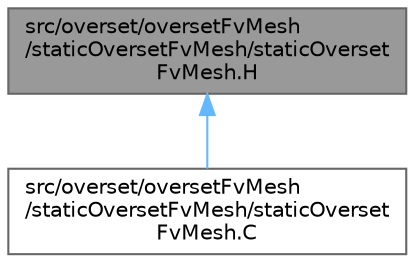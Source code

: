 digraph "src/overset/oversetFvMesh/staticOversetFvMesh/staticOversetFvMesh.H"
{
 // LATEX_PDF_SIZE
  bgcolor="transparent";
  edge [fontname=Helvetica,fontsize=10,labelfontname=Helvetica,labelfontsize=10];
  node [fontname=Helvetica,fontsize=10,shape=box,height=0.2,width=0.4];
  Node1 [id="Node000001",label="src/overset/oversetFvMesh\l/staticOversetFvMesh/staticOverset\lFvMesh.H",height=0.2,width=0.4,color="gray40", fillcolor="grey60", style="filled", fontcolor="black",tooltip=" "];
  Node1 -> Node2 [id="edge1_Node000001_Node000002",dir="back",color="steelblue1",style="solid",tooltip=" "];
  Node2 [id="Node000002",label="src/overset/oversetFvMesh\l/staticOversetFvMesh/staticOverset\lFvMesh.C",height=0.2,width=0.4,color="grey40", fillcolor="white", style="filled",URL="$staticOversetFvMesh_8C.html",tooltip=" "];
}
